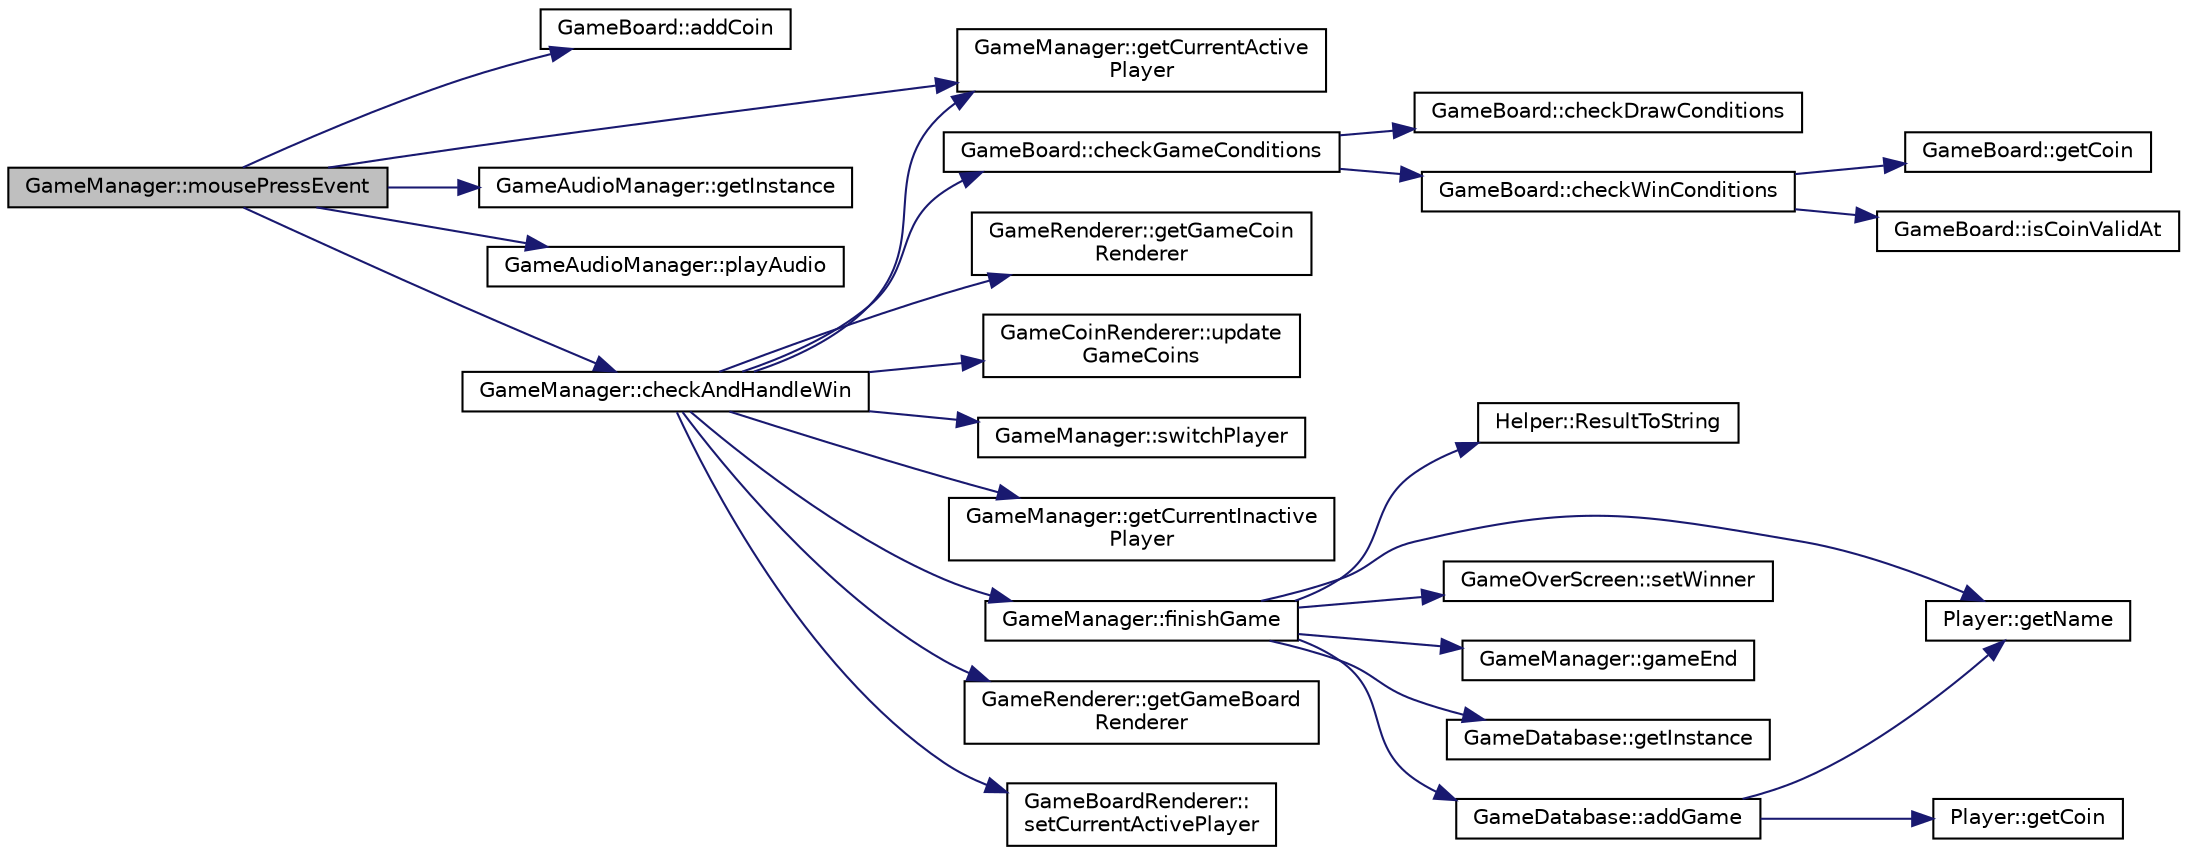 digraph "GameManager::mousePressEvent"
{
  edge [fontname="Helvetica",fontsize="10",labelfontname="Helvetica",labelfontsize="10"];
  node [fontname="Helvetica",fontsize="10",shape=record];
  rankdir="LR";
  Node1 [label="GameManager::mousePressEvent",height=0.2,width=0.4,color="black", fillcolor="grey75", style="filled" fontcolor="black"];
  Node1 -> Node2 [color="midnightblue",fontsize="10",style="solid",fontname="Helvetica"];
  Node2 [label="GameBoard::addCoin",height=0.2,width=0.4,color="black", fillcolor="white", style="filled",URL="$class_game_board.html#a706ae720beb9de8147298676dc75283c",tooltip="add coin to the game board at the specific column "];
  Node1 -> Node3 [color="midnightblue",fontsize="10",style="solid",fontname="Helvetica"];
  Node3 [label="GameManager::getCurrentActive\lPlayer",height=0.2,width=0.4,color="black", fillcolor="white", style="filled",URL="$class_game_manager.html#aef672bf56ae84eb10a65bf227e487717"];
  Node1 -> Node4 [color="midnightblue",fontsize="10",style="solid",fontname="Helvetica"];
  Node4 [label="GameAudioManager::getInstance",height=0.2,width=0.4,color="black", fillcolor="white", style="filled",URL="$class_game_audio_manager.html#ac7c815f232bdf6fc59e9c79ea1379013"];
  Node1 -> Node5 [color="midnightblue",fontsize="10",style="solid",fontname="Helvetica"];
  Node5 [label="GameAudioManager::playAudio",height=0.2,width=0.4,color="black", fillcolor="white", style="filled",URL="$class_game_audio_manager.html#a92a40349d9d48bdd0f9f8599db854cba",tooltip="plays the audio file "];
  Node1 -> Node6 [color="midnightblue",fontsize="10",style="solid",fontname="Helvetica"];
  Node6 [label="GameManager::checkAndHandleWin",height=0.2,width=0.4,color="black", fillcolor="white", style="filled",URL="$class_game_manager.html#a4d65975808a9ddce05814b0708b11268"];
  Node6 -> Node7 [color="midnightblue",fontsize="10",style="solid",fontname="Helvetica"];
  Node7 [label="GameBoard::checkGameConditions",height=0.2,width=0.4,color="black", fillcolor="white", style="filled",URL="$class_game_board.html#a72290b30d47b27d1a929150cd9d16305",tooltip="check if the game is over "];
  Node7 -> Node8 [color="midnightblue",fontsize="10",style="solid",fontname="Helvetica"];
  Node8 [label="GameBoard::checkDrawConditions",height=0.2,width=0.4,color="black", fillcolor="white", style="filled",URL="$class_game_board.html#a9d39bb64647af701a265251624287807"];
  Node7 -> Node9 [color="midnightblue",fontsize="10",style="solid",fontname="Helvetica"];
  Node9 [label="GameBoard::checkWinConditions",height=0.2,width=0.4,color="black", fillcolor="white", style="filled",URL="$class_game_board.html#a2ac14f3ff1d653e086136792fe0933d6"];
  Node9 -> Node10 [color="midnightblue",fontsize="10",style="solid",fontname="Helvetica"];
  Node10 [label="GameBoard::getCoin",height=0.2,width=0.4,color="black", fillcolor="white", style="filled",URL="$class_game_board.html#a15b19b2ec1e4c63b47e113aba42d3ae3"];
  Node9 -> Node11 [color="midnightblue",fontsize="10",style="solid",fontname="Helvetica"];
  Node11 [label="GameBoard::isCoinValidAt",height=0.2,width=0.4,color="black", fillcolor="white", style="filled",URL="$class_game_board.html#ae43c300f4bc9df8a8d65231f96d335dd"];
  Node6 -> Node12 [color="midnightblue",fontsize="10",style="solid",fontname="Helvetica"];
  Node12 [label="GameRenderer::getGameCoin\lRenderer",height=0.2,width=0.4,color="black", fillcolor="white", style="filled",URL="$class_game_renderer.html#a5c90477c42380849ef0be29dbe548396"];
  Node6 -> Node13 [color="midnightblue",fontsize="10",style="solid",fontname="Helvetica"];
  Node13 [label="GameCoinRenderer::update\lGameCoins",height=0.2,width=0.4,color="black", fillcolor="white", style="filled",URL="$class_game_coin_renderer.html#a88ecbeec05a81381ee676463fe2aac53",tooltip="adds coins to the board "];
  Node6 -> Node3 [color="midnightblue",fontsize="10",style="solid",fontname="Helvetica"];
  Node6 -> Node14 [color="midnightblue",fontsize="10",style="solid",fontname="Helvetica"];
  Node14 [label="GameManager::switchPlayer",height=0.2,width=0.4,color="black", fillcolor="white", style="filled",URL="$class_game_manager.html#af49538ffbacf3ed465fe23191f0a7378"];
  Node6 -> Node15 [color="midnightblue",fontsize="10",style="solid",fontname="Helvetica"];
  Node15 [label="GameManager::getCurrentInactive\lPlayer",height=0.2,width=0.4,color="black", fillcolor="white", style="filled",URL="$class_game_manager.html#a875582122292a52ffcae786a46490f89"];
  Node6 -> Node16 [color="midnightblue",fontsize="10",style="solid",fontname="Helvetica"];
  Node16 [label="GameManager::finishGame",height=0.2,width=0.4,color="black", fillcolor="white", style="filled",URL="$class_game_manager.html#afc363c6765b4fdf990f75bd5978a9dbb"];
  Node16 -> Node17 [color="midnightblue",fontsize="10",style="solid",fontname="Helvetica"];
  Node17 [label="Helper::ResultToString",height=0.2,width=0.4,color="black", fillcolor="white", style="filled",URL="$class_helper.html#a665cf4e080d1e25199e5545df0cc253c"];
  Node16 -> Node18 [color="midnightblue",fontsize="10",style="solid",fontname="Helvetica"];
  Node18 [label="Player::getName",height=0.2,width=0.4,color="black", fillcolor="white", style="filled",URL="$class_player.html#ade0334ac0e87ac1c5e09ce78f2cafd83"];
  Node16 -> Node19 [color="midnightblue",fontsize="10",style="solid",fontname="Helvetica"];
  Node19 [label="GameOverScreen::setWinner",height=0.2,width=0.4,color="black", fillcolor="white", style="filled",URL="$class_game_over_screen.html#a9767d775fcb476810e1d3690e631aa62"];
  Node16 -> Node20 [color="midnightblue",fontsize="10",style="solid",fontname="Helvetica"];
  Node20 [label="GameManager::gameEnd",height=0.2,width=0.4,color="black", fillcolor="white", style="filled",URL="$class_game_manager.html#a55876082b15630acf8109b5f0a33e6bd"];
  Node16 -> Node21 [color="midnightblue",fontsize="10",style="solid",fontname="Helvetica"];
  Node21 [label="GameDatabase::getInstance",height=0.2,width=0.4,color="black", fillcolor="white", style="filled",URL="$class_game_database.html#a216477b314b74b86d42c943b359ac33a"];
  Node16 -> Node22 [color="midnightblue",fontsize="10",style="solid",fontname="Helvetica"];
  Node22 [label="GameDatabase::addGame",height=0.2,width=0.4,color="black", fillcolor="white", style="filled",URL="$class_game_database.html#aa2e298187a235ff09b53444b65ef806c",tooltip="Adds a game to the database. "];
  Node22 -> Node18 [color="midnightblue",fontsize="10",style="solid",fontname="Helvetica"];
  Node22 -> Node23 [color="midnightblue",fontsize="10",style="solid",fontname="Helvetica"];
  Node23 [label="Player::getCoin",height=0.2,width=0.4,color="black", fillcolor="white", style="filled",URL="$class_player.html#a60bab4053f47b075a4228b5237394711"];
  Node6 -> Node24 [color="midnightblue",fontsize="10",style="solid",fontname="Helvetica"];
  Node24 [label="GameRenderer::getGameBoard\lRenderer",height=0.2,width=0.4,color="black", fillcolor="white", style="filled",URL="$class_game_renderer.html#a929f075483f98a51f71051777d8e6f8f"];
  Node6 -> Node25 [color="midnightblue",fontsize="10",style="solid",fontname="Helvetica"];
  Node25 [label="GameBoardRenderer::\lsetCurrentActivePlayer",height=0.2,width=0.4,color="black", fillcolor="white", style="filled",URL="$class_game_board_renderer.html#a5678cf7626743de3844406465ca2bf6f"];
}
